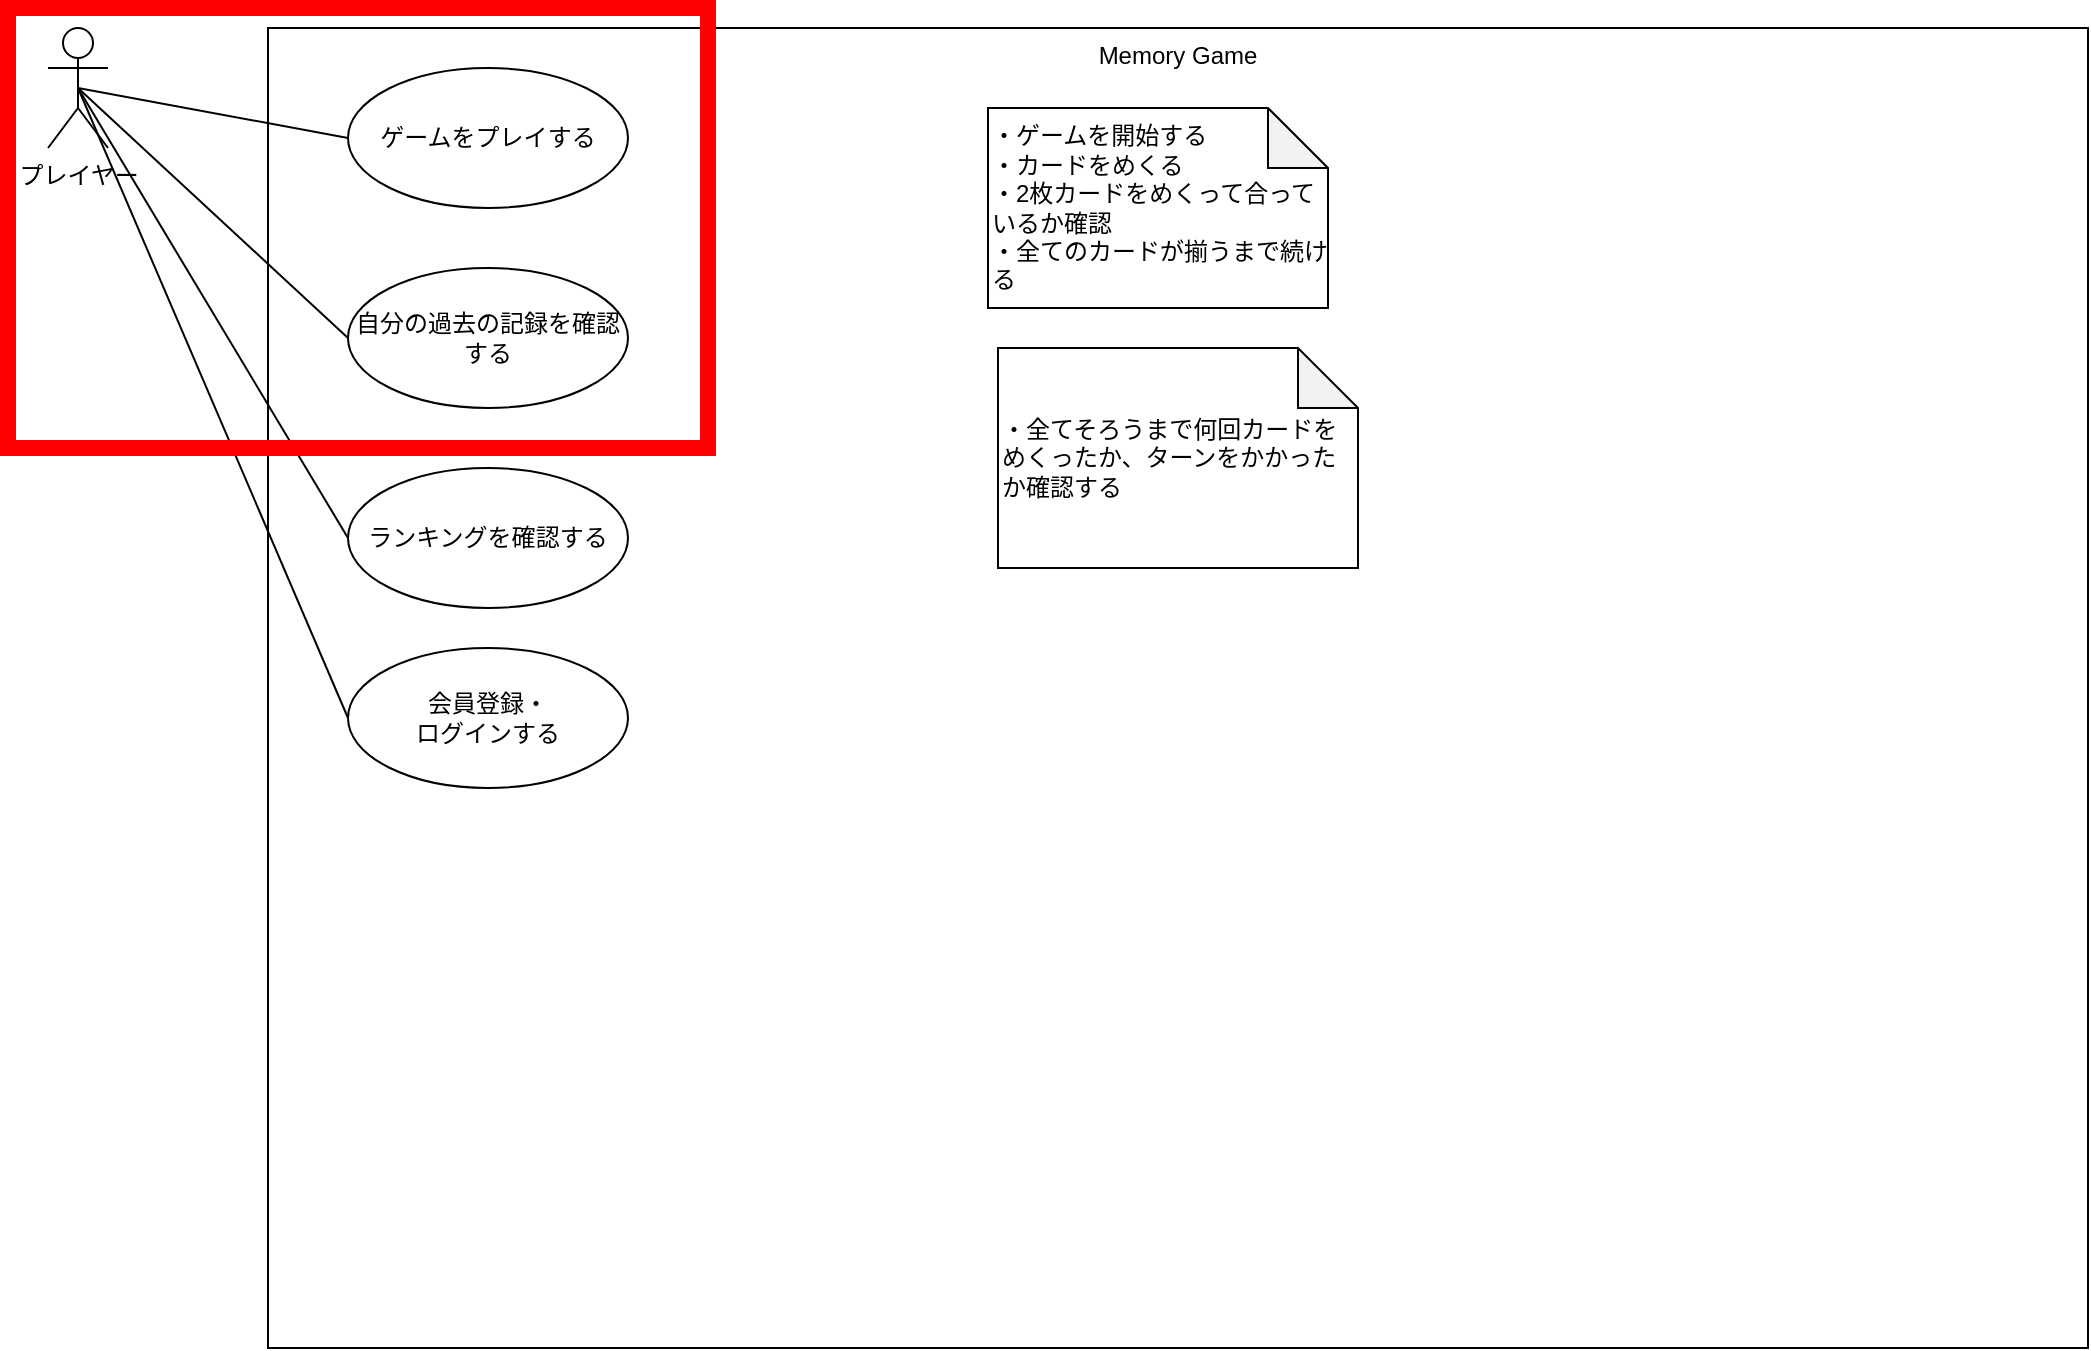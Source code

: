 <mxfile>
    <diagram id="lJUUGOXS1lQnNwW3-aIp" name="Page-1">
        <mxGraphModel dx="1066" dy="567" grid="1" gridSize="10" guides="1" tooltips="1" connect="1" arrows="1" fold="1" page="1" pageScale="1" pageWidth="1169" pageHeight="827" math="0" shadow="0">
            <root>
                <mxCell id="0"/>
                <mxCell id="1" parent="0"/>
                <mxCell id="2" value="Memory Game" style="rounded=0;whiteSpace=wrap;html=1;horizontal=1;verticalAlign=top;fillColor=none;" vertex="1" parent="1">
                    <mxGeometry x="170" y="80" width="910" height="660" as="geometry"/>
                </mxCell>
                <mxCell id="3" value="プレイヤー" style="shape=umlActor;verticalLabelPosition=bottom;verticalAlign=top;html=1;" vertex="1" parent="1">
                    <mxGeometry x="60" y="80" width="30" height="60" as="geometry"/>
                </mxCell>
                <mxCell id="6" value="ゲームをプレイする" style="ellipse;whiteSpace=wrap;html=1;fillColor=none;" vertex="1" parent="1">
                    <mxGeometry x="210" y="100" width="140" height="70" as="geometry"/>
                </mxCell>
                <mxCell id="11" value="" style="endArrow=none;html=1;exitX=0;exitY=0.5;exitDx=0;exitDy=0;entryX=0.5;entryY=0.5;entryDx=0;entryDy=0;entryPerimeter=0;" edge="1" parent="1" source="6" target="3">
                    <mxGeometry width="50" height="50" relative="1" as="geometry">
                        <mxPoint x="510" y="260" as="sourcePoint"/>
                        <mxPoint x="310" y="260" as="targetPoint"/>
                    </mxGeometry>
                </mxCell>
                <mxCell id="13" value="・ゲームを開始する&lt;br&gt;・カードをめくる&lt;br&gt;・2枚カードをめくって合っているか確認&lt;br&gt;&lt;div style=&quot;&quot;&gt;&lt;span style=&quot;background-color: initial;&quot;&gt;・全てのカードが揃うまで続ける&lt;/span&gt;&lt;/div&gt;" style="shape=note;whiteSpace=wrap;html=1;backgroundOutline=1;darkOpacity=0.05;align=left;" vertex="1" parent="1">
                    <mxGeometry x="530" y="120" width="170" height="100" as="geometry"/>
                </mxCell>
                <mxCell id="14" value="・全てそろうまで何回カードをめくったか、ターンをかかったか確認する" style="shape=note;whiteSpace=wrap;html=1;backgroundOutline=1;darkOpacity=0.05;align=left;" vertex="1" parent="1">
                    <mxGeometry x="535" y="240" width="180" height="110" as="geometry"/>
                </mxCell>
                <mxCell id="16" value="自分の過去の記録を確認する" style="ellipse;whiteSpace=wrap;html=1;fillColor=none;" vertex="1" parent="1">
                    <mxGeometry x="210" y="200" width="140" height="70" as="geometry"/>
                </mxCell>
                <mxCell id="17" value="" style="endArrow=none;html=1;entryX=0.5;entryY=0.5;entryDx=0;entryDy=0;entryPerimeter=0;exitX=0;exitY=0.5;exitDx=0;exitDy=0;" edge="1" parent="1" source="16" target="3">
                    <mxGeometry width="50" height="50" relative="1" as="geometry">
                        <mxPoint x="410" y="290" as="sourcePoint"/>
                        <mxPoint x="460" y="240" as="targetPoint"/>
                    </mxGeometry>
                </mxCell>
                <mxCell id="20" value="ランキングを確認する" style="ellipse;whiteSpace=wrap;html=1;fillColor=none;" vertex="1" parent="1">
                    <mxGeometry x="210" y="300" width="140" height="70" as="geometry"/>
                </mxCell>
                <mxCell id="21" value="" style="endArrow=none;html=1;entryX=0.5;entryY=0.5;entryDx=0;entryDy=0;entryPerimeter=0;exitX=0;exitY=0.5;exitDx=0;exitDy=0;" edge="1" parent="1" source="20" target="3">
                    <mxGeometry width="50" height="50" relative="1" as="geometry">
                        <mxPoint x="220" y="245" as="sourcePoint"/>
                        <mxPoint x="85" y="120" as="targetPoint"/>
                    </mxGeometry>
                </mxCell>
                <mxCell id="22" value="会員登録・&lt;br&gt;ログインする" style="ellipse;whiteSpace=wrap;html=1;fillColor=none;" vertex="1" parent="1">
                    <mxGeometry x="210" y="390" width="140" height="70" as="geometry"/>
                </mxCell>
                <mxCell id="23" value="" style="endArrow=none;html=1;entryX=0.5;entryY=0.5;entryDx=0;entryDy=0;entryPerimeter=0;exitX=0;exitY=0.5;exitDx=0;exitDy=0;" edge="1" parent="1" source="22" target="3">
                    <mxGeometry width="50" height="50" relative="1" as="geometry">
                        <mxPoint x="220" y="345" as="sourcePoint"/>
                        <mxPoint x="85" y="120" as="targetPoint"/>
                    </mxGeometry>
                </mxCell>
                <mxCell id="24" value="" style="rounded=0;whiteSpace=wrap;html=1;fillColor=none;strokeColor=#FF0000;strokeWidth=8;" vertex="1" parent="1">
                    <mxGeometry x="40" y="70" width="350" height="220" as="geometry"/>
                </mxCell>
            </root>
        </mxGraphModel>
    </diagram>
</mxfile>